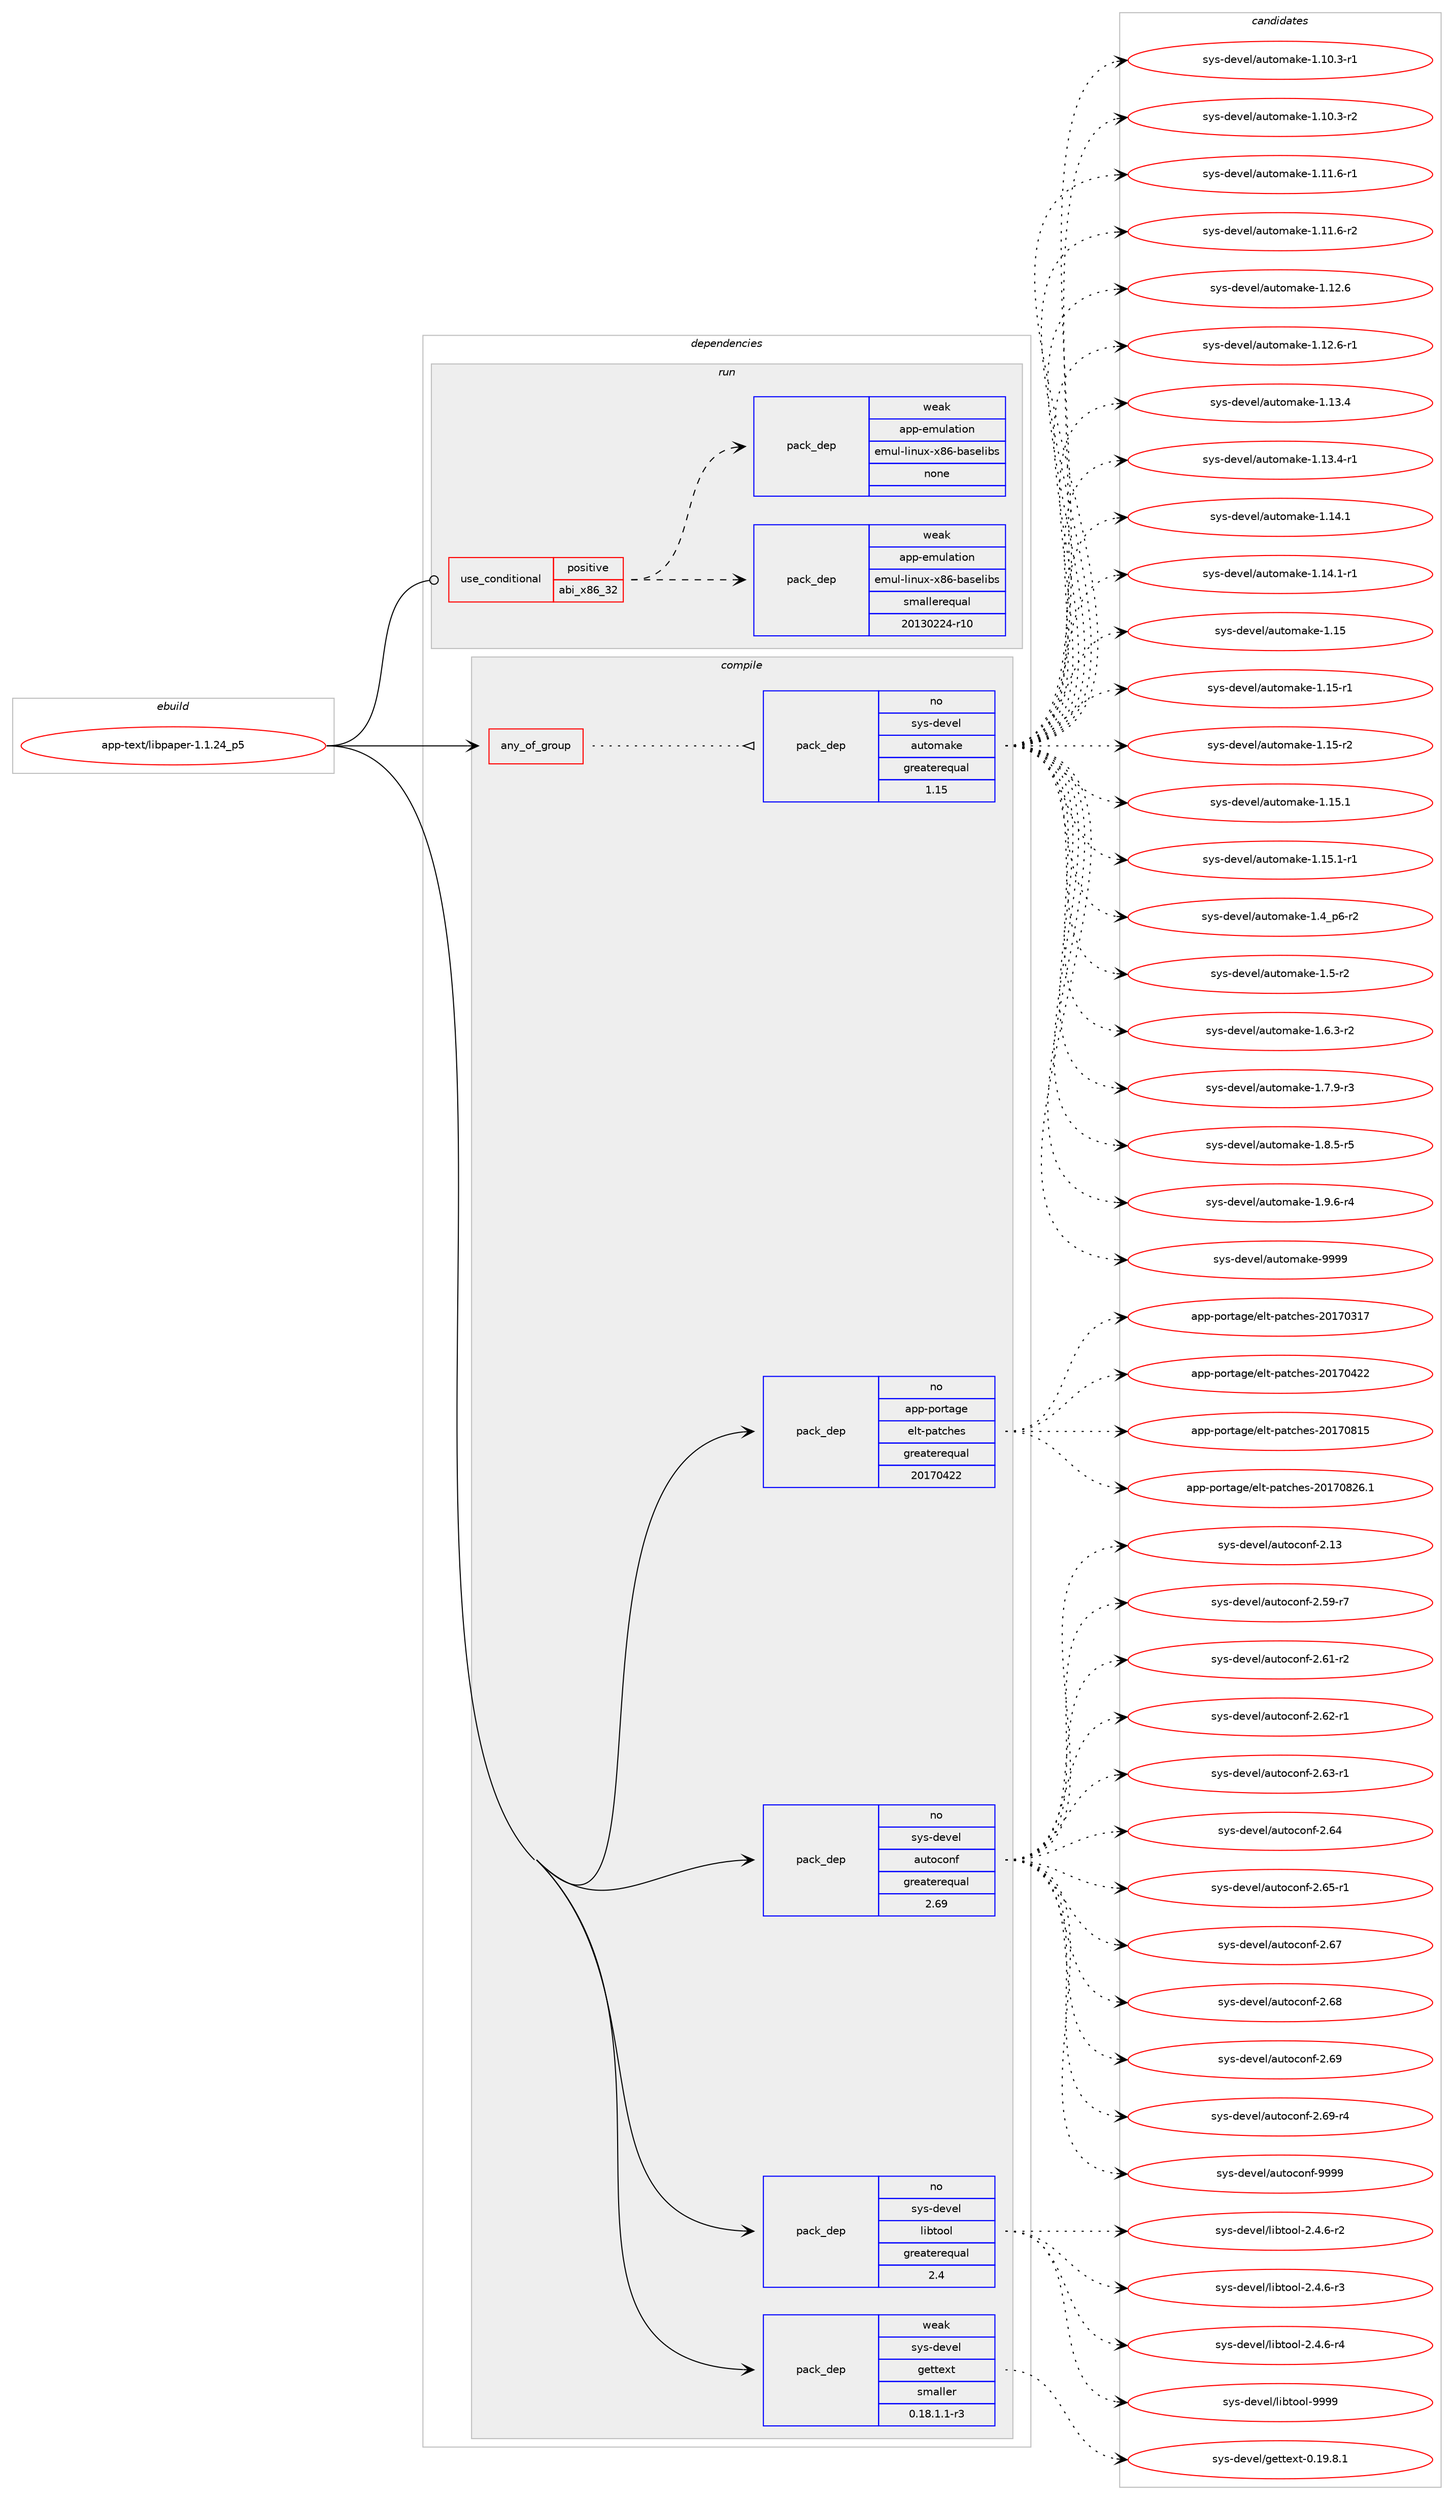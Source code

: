digraph prolog {

# *************
# Graph options
# *************

newrank=true;
concentrate=true;
compound=true;
graph [rankdir=LR,fontname=Helvetica,fontsize=10,ranksep=1.5];#, ranksep=2.5, nodesep=0.2];
edge  [arrowhead=vee];
node  [fontname=Helvetica,fontsize=10];

# **********
# The ebuild
# **********

subgraph cluster_leftcol {
color=gray;
rank=same;
label=<<i>ebuild</i>>;
id [label="app-text/libpaper-1.1.24_p5", color=red, width=4, href="../app-text/libpaper-1.1.24_p5.svg"];
}

# ****************
# The dependencies
# ****************

subgraph cluster_midcol {
color=gray;
label=<<i>dependencies</i>>;
subgraph cluster_compile {
fillcolor="#eeeeee";
style=filled;
label=<<i>compile</i>>;
subgraph any1051 {
dependency57976 [label=<<TABLE BORDER="0" CELLBORDER="1" CELLSPACING="0" CELLPADDING="4"><TR><TD CELLPADDING="10">any_of_group</TD></TR></TABLE>>, shape=none, color=red];subgraph pack42132 {
dependency57977 [label=<<TABLE BORDER="0" CELLBORDER="1" CELLSPACING="0" CELLPADDING="4" WIDTH="220"><TR><TD ROWSPAN="6" CELLPADDING="30">pack_dep</TD></TR><TR><TD WIDTH="110">no</TD></TR><TR><TD>sys-devel</TD></TR><TR><TD>automake</TD></TR><TR><TD>greaterequal</TD></TR><TR><TD>1.15</TD></TR></TABLE>>, shape=none, color=blue];
}
dependency57976:e -> dependency57977:w [weight=20,style="dotted",arrowhead="oinv"];
}
id:e -> dependency57976:w [weight=20,style="solid",arrowhead="vee"];
subgraph pack42133 {
dependency57978 [label=<<TABLE BORDER="0" CELLBORDER="1" CELLSPACING="0" CELLPADDING="4" WIDTH="220"><TR><TD ROWSPAN="6" CELLPADDING="30">pack_dep</TD></TR><TR><TD WIDTH="110">no</TD></TR><TR><TD>app-portage</TD></TR><TR><TD>elt-patches</TD></TR><TR><TD>greaterequal</TD></TR><TR><TD>20170422</TD></TR></TABLE>>, shape=none, color=blue];
}
id:e -> dependency57978:w [weight=20,style="solid",arrowhead="vee"];
subgraph pack42134 {
dependency57979 [label=<<TABLE BORDER="0" CELLBORDER="1" CELLSPACING="0" CELLPADDING="4" WIDTH="220"><TR><TD ROWSPAN="6" CELLPADDING="30">pack_dep</TD></TR><TR><TD WIDTH="110">no</TD></TR><TR><TD>sys-devel</TD></TR><TR><TD>autoconf</TD></TR><TR><TD>greaterequal</TD></TR><TR><TD>2.69</TD></TR></TABLE>>, shape=none, color=blue];
}
id:e -> dependency57979:w [weight=20,style="solid",arrowhead="vee"];
subgraph pack42135 {
dependency57980 [label=<<TABLE BORDER="0" CELLBORDER="1" CELLSPACING="0" CELLPADDING="4" WIDTH="220"><TR><TD ROWSPAN="6" CELLPADDING="30">pack_dep</TD></TR><TR><TD WIDTH="110">no</TD></TR><TR><TD>sys-devel</TD></TR><TR><TD>libtool</TD></TR><TR><TD>greaterequal</TD></TR><TR><TD>2.4</TD></TR></TABLE>>, shape=none, color=blue];
}
id:e -> dependency57980:w [weight=20,style="solid",arrowhead="vee"];
subgraph pack42136 {
dependency57981 [label=<<TABLE BORDER="0" CELLBORDER="1" CELLSPACING="0" CELLPADDING="4" WIDTH="220"><TR><TD ROWSPAN="6" CELLPADDING="30">pack_dep</TD></TR><TR><TD WIDTH="110">weak</TD></TR><TR><TD>sys-devel</TD></TR><TR><TD>gettext</TD></TR><TR><TD>smaller</TD></TR><TR><TD>0.18.1.1-r3</TD></TR></TABLE>>, shape=none, color=blue];
}
id:e -> dependency57981:w [weight=20,style="solid",arrowhead="vee"];
}
subgraph cluster_compileandrun {
fillcolor="#eeeeee";
style=filled;
label=<<i>compile and run</i>>;
}
subgraph cluster_run {
fillcolor="#eeeeee";
style=filled;
label=<<i>run</i>>;
subgraph cond14767 {
dependency57982 [label=<<TABLE BORDER="0" CELLBORDER="1" CELLSPACING="0" CELLPADDING="4"><TR><TD ROWSPAN="3" CELLPADDING="10">use_conditional</TD></TR><TR><TD>positive</TD></TR><TR><TD>abi_x86_32</TD></TR></TABLE>>, shape=none, color=red];
subgraph pack42137 {
dependency57983 [label=<<TABLE BORDER="0" CELLBORDER="1" CELLSPACING="0" CELLPADDING="4" WIDTH="220"><TR><TD ROWSPAN="6" CELLPADDING="30">pack_dep</TD></TR><TR><TD WIDTH="110">weak</TD></TR><TR><TD>app-emulation</TD></TR><TR><TD>emul-linux-x86-baselibs</TD></TR><TR><TD>smallerequal</TD></TR><TR><TD>20130224-r10</TD></TR></TABLE>>, shape=none, color=blue];
}
dependency57982:e -> dependency57983:w [weight=20,style="dashed",arrowhead="vee"];
subgraph pack42138 {
dependency57984 [label=<<TABLE BORDER="0" CELLBORDER="1" CELLSPACING="0" CELLPADDING="4" WIDTH="220"><TR><TD ROWSPAN="6" CELLPADDING="30">pack_dep</TD></TR><TR><TD WIDTH="110">weak</TD></TR><TR><TD>app-emulation</TD></TR><TR><TD>emul-linux-x86-baselibs</TD></TR><TR><TD>none</TD></TR><TR><TD></TD></TR></TABLE>>, shape=none, color=blue];
}
dependency57982:e -> dependency57984:w [weight=20,style="dashed",arrowhead="vee"];
}
id:e -> dependency57982:w [weight=20,style="solid",arrowhead="odot"];
}
}

# **************
# The candidates
# **************

subgraph cluster_choices {
rank=same;
color=gray;
label=<<i>candidates</i>>;

subgraph choice42132 {
color=black;
nodesep=1;
choice11512111545100101118101108479711711611110997107101454946494846514511449 [label="sys-devel/automake-1.10.3-r1", color=red, width=4,href="../sys-devel/automake-1.10.3-r1.svg"];
choice11512111545100101118101108479711711611110997107101454946494846514511450 [label="sys-devel/automake-1.10.3-r2", color=red, width=4,href="../sys-devel/automake-1.10.3-r2.svg"];
choice11512111545100101118101108479711711611110997107101454946494946544511449 [label="sys-devel/automake-1.11.6-r1", color=red, width=4,href="../sys-devel/automake-1.11.6-r1.svg"];
choice11512111545100101118101108479711711611110997107101454946494946544511450 [label="sys-devel/automake-1.11.6-r2", color=red, width=4,href="../sys-devel/automake-1.11.6-r2.svg"];
choice1151211154510010111810110847971171161111099710710145494649504654 [label="sys-devel/automake-1.12.6", color=red, width=4,href="../sys-devel/automake-1.12.6.svg"];
choice11512111545100101118101108479711711611110997107101454946495046544511449 [label="sys-devel/automake-1.12.6-r1", color=red, width=4,href="../sys-devel/automake-1.12.6-r1.svg"];
choice1151211154510010111810110847971171161111099710710145494649514652 [label="sys-devel/automake-1.13.4", color=red, width=4,href="../sys-devel/automake-1.13.4.svg"];
choice11512111545100101118101108479711711611110997107101454946495146524511449 [label="sys-devel/automake-1.13.4-r1", color=red, width=4,href="../sys-devel/automake-1.13.4-r1.svg"];
choice1151211154510010111810110847971171161111099710710145494649524649 [label="sys-devel/automake-1.14.1", color=red, width=4,href="../sys-devel/automake-1.14.1.svg"];
choice11512111545100101118101108479711711611110997107101454946495246494511449 [label="sys-devel/automake-1.14.1-r1", color=red, width=4,href="../sys-devel/automake-1.14.1-r1.svg"];
choice115121115451001011181011084797117116111109971071014549464953 [label="sys-devel/automake-1.15", color=red, width=4,href="../sys-devel/automake-1.15.svg"];
choice1151211154510010111810110847971171161111099710710145494649534511449 [label="sys-devel/automake-1.15-r1", color=red, width=4,href="../sys-devel/automake-1.15-r1.svg"];
choice1151211154510010111810110847971171161111099710710145494649534511450 [label="sys-devel/automake-1.15-r2", color=red, width=4,href="../sys-devel/automake-1.15-r2.svg"];
choice1151211154510010111810110847971171161111099710710145494649534649 [label="sys-devel/automake-1.15.1", color=red, width=4,href="../sys-devel/automake-1.15.1.svg"];
choice11512111545100101118101108479711711611110997107101454946495346494511449 [label="sys-devel/automake-1.15.1-r1", color=red, width=4,href="../sys-devel/automake-1.15.1-r1.svg"];
choice115121115451001011181011084797117116111109971071014549465295112544511450 [label="sys-devel/automake-1.4_p6-r2", color=red, width=4,href="../sys-devel/automake-1.4_p6-r2.svg"];
choice11512111545100101118101108479711711611110997107101454946534511450 [label="sys-devel/automake-1.5-r2", color=red, width=4,href="../sys-devel/automake-1.5-r2.svg"];
choice115121115451001011181011084797117116111109971071014549465446514511450 [label="sys-devel/automake-1.6.3-r2", color=red, width=4,href="../sys-devel/automake-1.6.3-r2.svg"];
choice115121115451001011181011084797117116111109971071014549465546574511451 [label="sys-devel/automake-1.7.9-r3", color=red, width=4,href="../sys-devel/automake-1.7.9-r3.svg"];
choice115121115451001011181011084797117116111109971071014549465646534511453 [label="sys-devel/automake-1.8.5-r5", color=red, width=4,href="../sys-devel/automake-1.8.5-r5.svg"];
choice115121115451001011181011084797117116111109971071014549465746544511452 [label="sys-devel/automake-1.9.6-r4", color=red, width=4,href="../sys-devel/automake-1.9.6-r4.svg"];
choice115121115451001011181011084797117116111109971071014557575757 [label="sys-devel/automake-9999", color=red, width=4,href="../sys-devel/automake-9999.svg"];
dependency57977:e -> choice11512111545100101118101108479711711611110997107101454946494846514511449:w [style=dotted,weight="100"];
dependency57977:e -> choice11512111545100101118101108479711711611110997107101454946494846514511450:w [style=dotted,weight="100"];
dependency57977:e -> choice11512111545100101118101108479711711611110997107101454946494946544511449:w [style=dotted,weight="100"];
dependency57977:e -> choice11512111545100101118101108479711711611110997107101454946494946544511450:w [style=dotted,weight="100"];
dependency57977:e -> choice1151211154510010111810110847971171161111099710710145494649504654:w [style=dotted,weight="100"];
dependency57977:e -> choice11512111545100101118101108479711711611110997107101454946495046544511449:w [style=dotted,weight="100"];
dependency57977:e -> choice1151211154510010111810110847971171161111099710710145494649514652:w [style=dotted,weight="100"];
dependency57977:e -> choice11512111545100101118101108479711711611110997107101454946495146524511449:w [style=dotted,weight="100"];
dependency57977:e -> choice1151211154510010111810110847971171161111099710710145494649524649:w [style=dotted,weight="100"];
dependency57977:e -> choice11512111545100101118101108479711711611110997107101454946495246494511449:w [style=dotted,weight="100"];
dependency57977:e -> choice115121115451001011181011084797117116111109971071014549464953:w [style=dotted,weight="100"];
dependency57977:e -> choice1151211154510010111810110847971171161111099710710145494649534511449:w [style=dotted,weight="100"];
dependency57977:e -> choice1151211154510010111810110847971171161111099710710145494649534511450:w [style=dotted,weight="100"];
dependency57977:e -> choice1151211154510010111810110847971171161111099710710145494649534649:w [style=dotted,weight="100"];
dependency57977:e -> choice11512111545100101118101108479711711611110997107101454946495346494511449:w [style=dotted,weight="100"];
dependency57977:e -> choice115121115451001011181011084797117116111109971071014549465295112544511450:w [style=dotted,weight="100"];
dependency57977:e -> choice11512111545100101118101108479711711611110997107101454946534511450:w [style=dotted,weight="100"];
dependency57977:e -> choice115121115451001011181011084797117116111109971071014549465446514511450:w [style=dotted,weight="100"];
dependency57977:e -> choice115121115451001011181011084797117116111109971071014549465546574511451:w [style=dotted,weight="100"];
dependency57977:e -> choice115121115451001011181011084797117116111109971071014549465646534511453:w [style=dotted,weight="100"];
dependency57977:e -> choice115121115451001011181011084797117116111109971071014549465746544511452:w [style=dotted,weight="100"];
dependency57977:e -> choice115121115451001011181011084797117116111109971071014557575757:w [style=dotted,weight="100"];
}
subgraph choice42133 {
color=black;
nodesep=1;
choice97112112451121111141169710310147101108116451129711699104101115455048495548514955 [label="app-portage/elt-patches-20170317", color=red, width=4,href="../app-portage/elt-patches-20170317.svg"];
choice97112112451121111141169710310147101108116451129711699104101115455048495548525050 [label="app-portage/elt-patches-20170422", color=red, width=4,href="../app-portage/elt-patches-20170422.svg"];
choice97112112451121111141169710310147101108116451129711699104101115455048495548564953 [label="app-portage/elt-patches-20170815", color=red, width=4,href="../app-portage/elt-patches-20170815.svg"];
choice971121124511211111411697103101471011081164511297116991041011154550484955485650544649 [label="app-portage/elt-patches-20170826.1", color=red, width=4,href="../app-portage/elt-patches-20170826.1.svg"];
dependency57978:e -> choice97112112451121111141169710310147101108116451129711699104101115455048495548514955:w [style=dotted,weight="100"];
dependency57978:e -> choice97112112451121111141169710310147101108116451129711699104101115455048495548525050:w [style=dotted,weight="100"];
dependency57978:e -> choice97112112451121111141169710310147101108116451129711699104101115455048495548564953:w [style=dotted,weight="100"];
dependency57978:e -> choice971121124511211111411697103101471011081164511297116991041011154550484955485650544649:w [style=dotted,weight="100"];
}
subgraph choice42134 {
color=black;
nodesep=1;
choice115121115451001011181011084797117116111991111101024550464951 [label="sys-devel/autoconf-2.13", color=red, width=4,href="../sys-devel/autoconf-2.13.svg"];
choice1151211154510010111810110847971171161119911111010245504653574511455 [label="sys-devel/autoconf-2.59-r7", color=red, width=4,href="../sys-devel/autoconf-2.59-r7.svg"];
choice1151211154510010111810110847971171161119911111010245504654494511450 [label="sys-devel/autoconf-2.61-r2", color=red, width=4,href="../sys-devel/autoconf-2.61-r2.svg"];
choice1151211154510010111810110847971171161119911111010245504654504511449 [label="sys-devel/autoconf-2.62-r1", color=red, width=4,href="../sys-devel/autoconf-2.62-r1.svg"];
choice1151211154510010111810110847971171161119911111010245504654514511449 [label="sys-devel/autoconf-2.63-r1", color=red, width=4,href="../sys-devel/autoconf-2.63-r1.svg"];
choice115121115451001011181011084797117116111991111101024550465452 [label="sys-devel/autoconf-2.64", color=red, width=4,href="../sys-devel/autoconf-2.64.svg"];
choice1151211154510010111810110847971171161119911111010245504654534511449 [label="sys-devel/autoconf-2.65-r1", color=red, width=4,href="../sys-devel/autoconf-2.65-r1.svg"];
choice115121115451001011181011084797117116111991111101024550465455 [label="sys-devel/autoconf-2.67", color=red, width=4,href="../sys-devel/autoconf-2.67.svg"];
choice115121115451001011181011084797117116111991111101024550465456 [label="sys-devel/autoconf-2.68", color=red, width=4,href="../sys-devel/autoconf-2.68.svg"];
choice115121115451001011181011084797117116111991111101024550465457 [label="sys-devel/autoconf-2.69", color=red, width=4,href="../sys-devel/autoconf-2.69.svg"];
choice1151211154510010111810110847971171161119911111010245504654574511452 [label="sys-devel/autoconf-2.69-r4", color=red, width=4,href="../sys-devel/autoconf-2.69-r4.svg"];
choice115121115451001011181011084797117116111991111101024557575757 [label="sys-devel/autoconf-9999", color=red, width=4,href="../sys-devel/autoconf-9999.svg"];
dependency57979:e -> choice115121115451001011181011084797117116111991111101024550464951:w [style=dotted,weight="100"];
dependency57979:e -> choice1151211154510010111810110847971171161119911111010245504653574511455:w [style=dotted,weight="100"];
dependency57979:e -> choice1151211154510010111810110847971171161119911111010245504654494511450:w [style=dotted,weight="100"];
dependency57979:e -> choice1151211154510010111810110847971171161119911111010245504654504511449:w [style=dotted,weight="100"];
dependency57979:e -> choice1151211154510010111810110847971171161119911111010245504654514511449:w [style=dotted,weight="100"];
dependency57979:e -> choice115121115451001011181011084797117116111991111101024550465452:w [style=dotted,weight="100"];
dependency57979:e -> choice1151211154510010111810110847971171161119911111010245504654534511449:w [style=dotted,weight="100"];
dependency57979:e -> choice115121115451001011181011084797117116111991111101024550465455:w [style=dotted,weight="100"];
dependency57979:e -> choice115121115451001011181011084797117116111991111101024550465456:w [style=dotted,weight="100"];
dependency57979:e -> choice115121115451001011181011084797117116111991111101024550465457:w [style=dotted,weight="100"];
dependency57979:e -> choice1151211154510010111810110847971171161119911111010245504654574511452:w [style=dotted,weight="100"];
dependency57979:e -> choice115121115451001011181011084797117116111991111101024557575757:w [style=dotted,weight="100"];
}
subgraph choice42135 {
color=black;
nodesep=1;
choice1151211154510010111810110847108105981161111111084550465246544511450 [label="sys-devel/libtool-2.4.6-r2", color=red, width=4,href="../sys-devel/libtool-2.4.6-r2.svg"];
choice1151211154510010111810110847108105981161111111084550465246544511451 [label="sys-devel/libtool-2.4.6-r3", color=red, width=4,href="../sys-devel/libtool-2.4.6-r3.svg"];
choice1151211154510010111810110847108105981161111111084550465246544511452 [label="sys-devel/libtool-2.4.6-r4", color=red, width=4,href="../sys-devel/libtool-2.4.6-r4.svg"];
choice1151211154510010111810110847108105981161111111084557575757 [label="sys-devel/libtool-9999", color=red, width=4,href="../sys-devel/libtool-9999.svg"];
dependency57980:e -> choice1151211154510010111810110847108105981161111111084550465246544511450:w [style=dotted,weight="100"];
dependency57980:e -> choice1151211154510010111810110847108105981161111111084550465246544511451:w [style=dotted,weight="100"];
dependency57980:e -> choice1151211154510010111810110847108105981161111111084550465246544511452:w [style=dotted,weight="100"];
dependency57980:e -> choice1151211154510010111810110847108105981161111111084557575757:w [style=dotted,weight="100"];
}
subgraph choice42136 {
color=black;
nodesep=1;
choice1151211154510010111810110847103101116116101120116454846495746564649 [label="sys-devel/gettext-0.19.8.1", color=red, width=4,href="../sys-devel/gettext-0.19.8.1.svg"];
dependency57981:e -> choice1151211154510010111810110847103101116116101120116454846495746564649:w [style=dotted,weight="100"];
}
subgraph choice42137 {
color=black;
nodesep=1;
}
subgraph choice42138 {
color=black;
nodesep=1;
}
}

}
